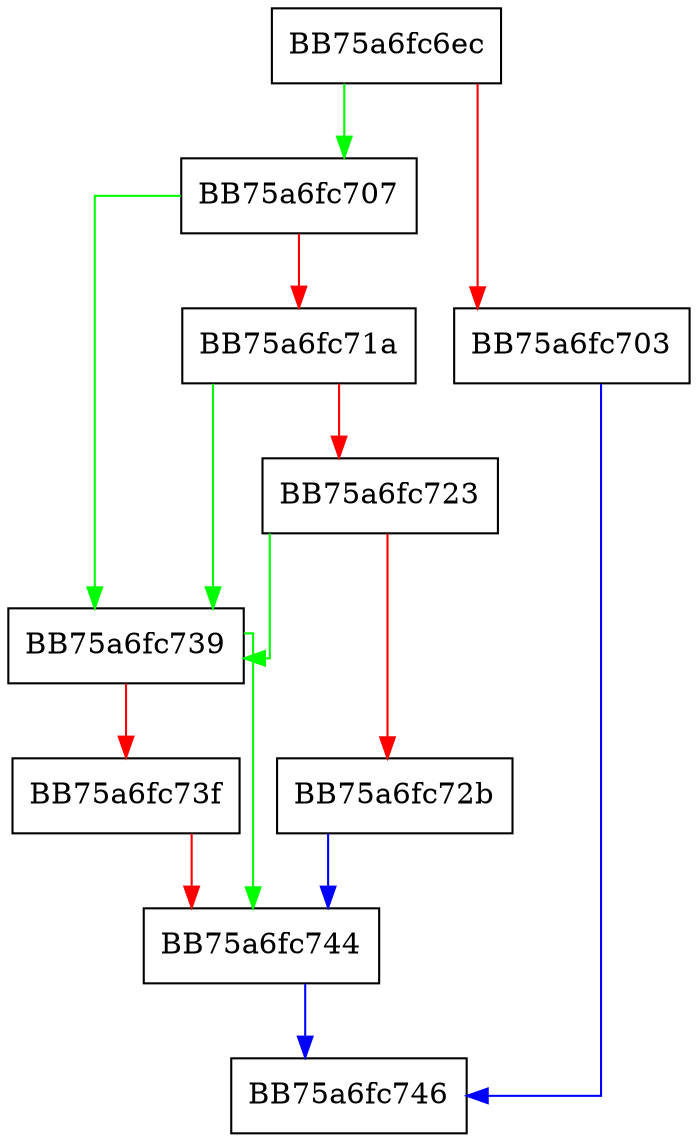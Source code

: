 digraph HipsRuleHandlesDuplicateNotifications {
  node [shape="box"];
  graph [splines=ortho];
  BB75a6fc6ec -> BB75a6fc707 [color="green"];
  BB75a6fc6ec -> BB75a6fc703 [color="red"];
  BB75a6fc703 -> BB75a6fc746 [color="blue"];
  BB75a6fc707 -> BB75a6fc739 [color="green"];
  BB75a6fc707 -> BB75a6fc71a [color="red"];
  BB75a6fc71a -> BB75a6fc739 [color="green"];
  BB75a6fc71a -> BB75a6fc723 [color="red"];
  BB75a6fc723 -> BB75a6fc739 [color="green"];
  BB75a6fc723 -> BB75a6fc72b [color="red"];
  BB75a6fc72b -> BB75a6fc744 [color="blue"];
  BB75a6fc739 -> BB75a6fc744 [color="green"];
  BB75a6fc739 -> BB75a6fc73f [color="red"];
  BB75a6fc73f -> BB75a6fc744 [color="red"];
  BB75a6fc744 -> BB75a6fc746 [color="blue"];
}